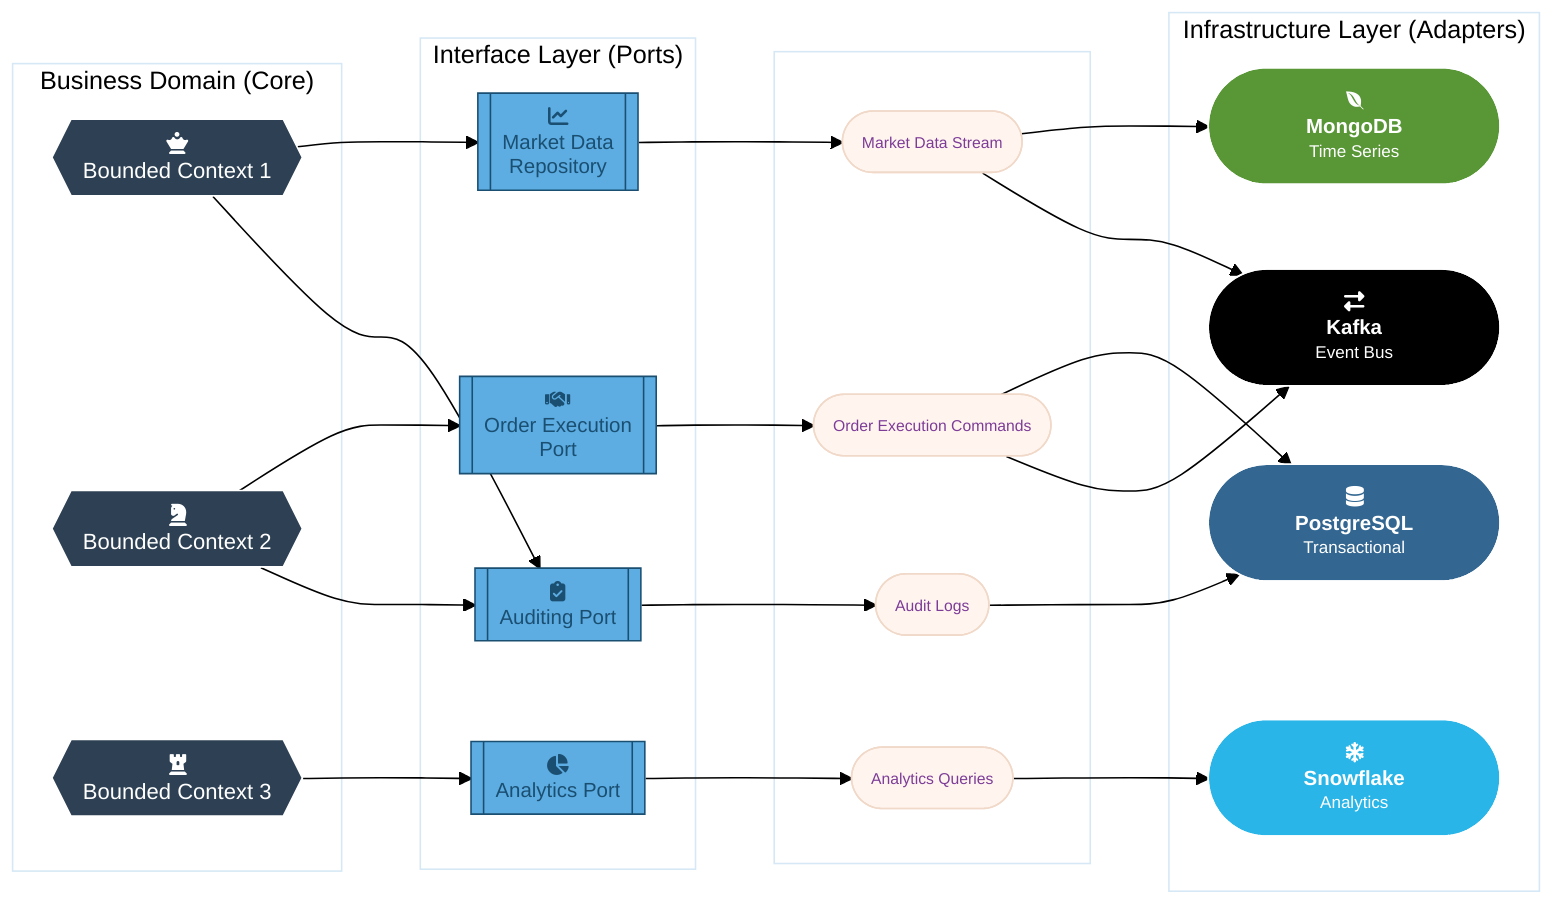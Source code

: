---
config:
  theme: base
  themeVariables:
    primaryColor: '#fff5ee'
    background: '#ffffff'    
---
flowchart LR
 subgraph Infrastructure["Infrastructure Layer (Adapters)"]
    direction TB
        PostgreSQL@{ label: "<div style=\"min-width:140px; padding:6px;\"><i class=\"fa fa-database\"></i><br><b>PostgreSQL</b><br><small>Transactional</small></div>" }
        MongoDB@{ label: "<div style=\"min-width:140px; padding:6px;\"><i class=\"fab fa-envira\"></i><br><b>MongoDB</b><br><small>Time Series</small></div>" }
        Snowflake@{ label: "<div style=\"min-width:140px; padding:6px;\"><i class=\"fas fa-snowflake\"></i><br><b>Snowflake</b><br><small>Analytics</small></div>" }
        Kafka@{ label: "<div style=\"min-width:140px; padding:6px;\"><i class=\"fas fa-exchange-alt\"></i><br><b>Kafka</b><br><small>Event Bus</small></div>" }
  end
 subgraph Domain["Business Domain (Core)"]
    direction TB
        BC1@{ label: "<i class=\"fas fa-chess-queen\"></i><br>Bounded Context 1" }
        BC2@{ label: "<i class=\"fas fa-chess-knight\"></i><br>Bounded Context 2" }
        BC3@{ label: "<i class=\"fas fa-chess-rook\"></i><br>Bounded Context 3" }
  end
 subgraph Interfaces["Interface Layer (Ports)"]
    direction TB
        MarketDataPort@{ label: "<i class=\"fas fa-chart-line\"></i><br>Market Data<br>Repository" }
        OrderExecutionPort@{ label: "<i class=\"fas fa-handshake\"></i><br>Order Execution<br>Port" }
        AuditingPort@{ label: "<i class=\"fas fa-clipboard-check\"></i><br>Auditing Port" }
        AnalyticsPort@{ label: "<i class=\"fas fa-chart-pie\"></i><br>Analytics Port" }
  end
 subgraph Connectors[" "]
    direction TB
        MDK@{ label: "<small style=\"font-size:10px; color:#7d3c98\">Market Data Stream</small>" }
        OEK@{ label: "<small style=\"font-size:10px; color:#7d3c98\">Order Execution Commands</small>" }
        AUDK@{ label: "<small style=\"font-size:10px; color:#7d3c98\">Audit Logs</small>" }
        ANAK@{ label: "<small style=\"font-size:10px; color:#7d3c98\">Analytics Queries</small>" }
  end
    BC1 --> MarketDataPort & AuditingPort
    BC2 --> OrderExecutionPort & AuditingPort
    BC3 --> AnalyticsPort
    MarketDataPort --> MDK
    OrderExecutionPort --> OEK
    AuditingPort --> AUDK
    AnalyticsPort --> ANAK
    MDK --> MongoDB & Kafka
    OEK --> PostgreSQL & Kafka
    AUDK --> PostgreSQL
    ANAK --> Snowflake
    PostgreSQL@{ shape: stadium}
    MongoDB@{ shape: stadium}
    Snowflake@{ shape: stadium}
    Kafka@{ shape: stadium}
    BC1@{ shape: hexagon}
    BC2@{ shape: hexagon}
    BC3@{ shape: hexagon}
    MarketDataPort@{ shape: subroutine}
    OrderExecutionPort@{ shape: subroutine}
    AuditingPort@{ shape: subroutine}
    AnalyticsPort@{ shape: subroutine}
    MDK@{ shape: stadium}
    OEK@{ shape: stadium}
    AUDK@{ shape: stadium}
    ANAK@{ shape: stadium}
     PostgreSQL:::postgres
     MongoDB:::mongo
     Snowflake:::snowflake
     Kafka:::kafka
     BC1:::domain
     BC2:::domain
     BC3:::domain
     MarketDataPort:::port
     OrderExecutionPort:::port
     AuditingPort:::port
     AnalyticsPort:::port
    classDef domain fill:#2e4053,stroke:#fff,color:white,shape:hexagon,font-size:14px,line-height:1.2
    classDef port fill:#5dade2,stroke:#1b4f72,color:#1b4f72,shape:rect,font-size:13px,line-height:1.2
    classDef postgres fill:#336791,stroke:#fff,color:white,font-size:13px,line-height:1.2
    classDef mongo fill:#589636,stroke:#fff,color:white,font-size:13px,line-height:1.2
    classDef snowflake fill:#29b5e8,stroke:#fff,color:white,font-size:13px,line-height:1.2
    classDef kafka fill:#000,stroke:#fff,color:white,font-size:13px,line-height:1.2
    classDef Connectors fill:#fff,stroke:none,color:#7d3c98,font-size:10px